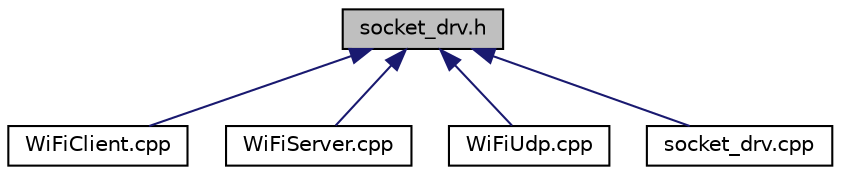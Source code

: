 digraph "socket_drv.h"
{
 // LATEX_PDF_SIZE
  edge [fontname="Helvetica",fontsize="10",labelfontname="Helvetica",labelfontsize="10"];
  node [fontname="Helvetica",fontsize="10",shape=record];
  Node2 [label="socket_drv.h",height=0.2,width=0.4,color="black", fillcolor="grey75", style="filled", fontcolor="black",tooltip=" "];
  Node2 -> Node3 [dir="back",color="midnightblue",fontsize="10",style="solid",fontname="Helvetica"];
  Node3 [label="WiFiClient.cpp",height=0.2,width=0.4,color="black", fillcolor="white", style="filled",URL="$WiFiClient_8cpp.html",tooltip=" "];
  Node2 -> Node4 [dir="back",color="midnightblue",fontsize="10",style="solid",fontname="Helvetica"];
  Node4 [label="WiFiServer.cpp",height=0.2,width=0.4,color="black", fillcolor="white", style="filled",URL="$WiFiServer_8cpp.html",tooltip=" "];
  Node2 -> Node5 [dir="back",color="midnightblue",fontsize="10",style="solid",fontname="Helvetica"];
  Node5 [label="WiFiUdp.cpp",height=0.2,width=0.4,color="black", fillcolor="white", style="filled",URL="$WiFiUdp_8cpp.html",tooltip=" "];
  Node2 -> Node6 [dir="back",color="midnightblue",fontsize="10",style="solid",fontname="Helvetica"];
  Node6 [label="socket_drv.cpp",height=0.2,width=0.4,color="black", fillcolor="white", style="filled",URL="$socket__drv_8cpp.html",tooltip=" "];
}
